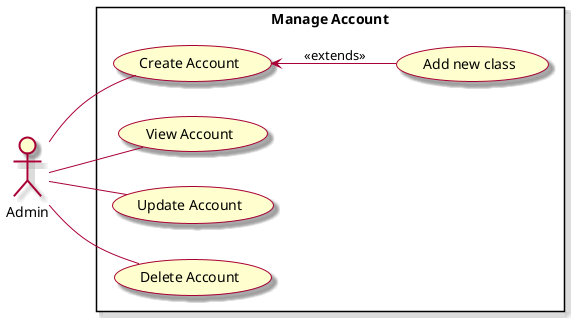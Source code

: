 @startuml ManageAccount
skin rose
left to right direction
actor Admin
rectangle "Manage Account" as manageAccount {
    usecase "Create Account" as createAccount
     usecase "View Account" as viewAccount
    usecase "Update Account" as updateAccount
    usecase "Delete Account" as deleteAccount
    usecase "Add new class" as addNewClass
}

Admin -- createAccount
Admin -- updateAccount
Admin -- deleteAccount
Admin -- viewAccount

createAccount <-- addNewClass :  <<extends>>

@enduml
